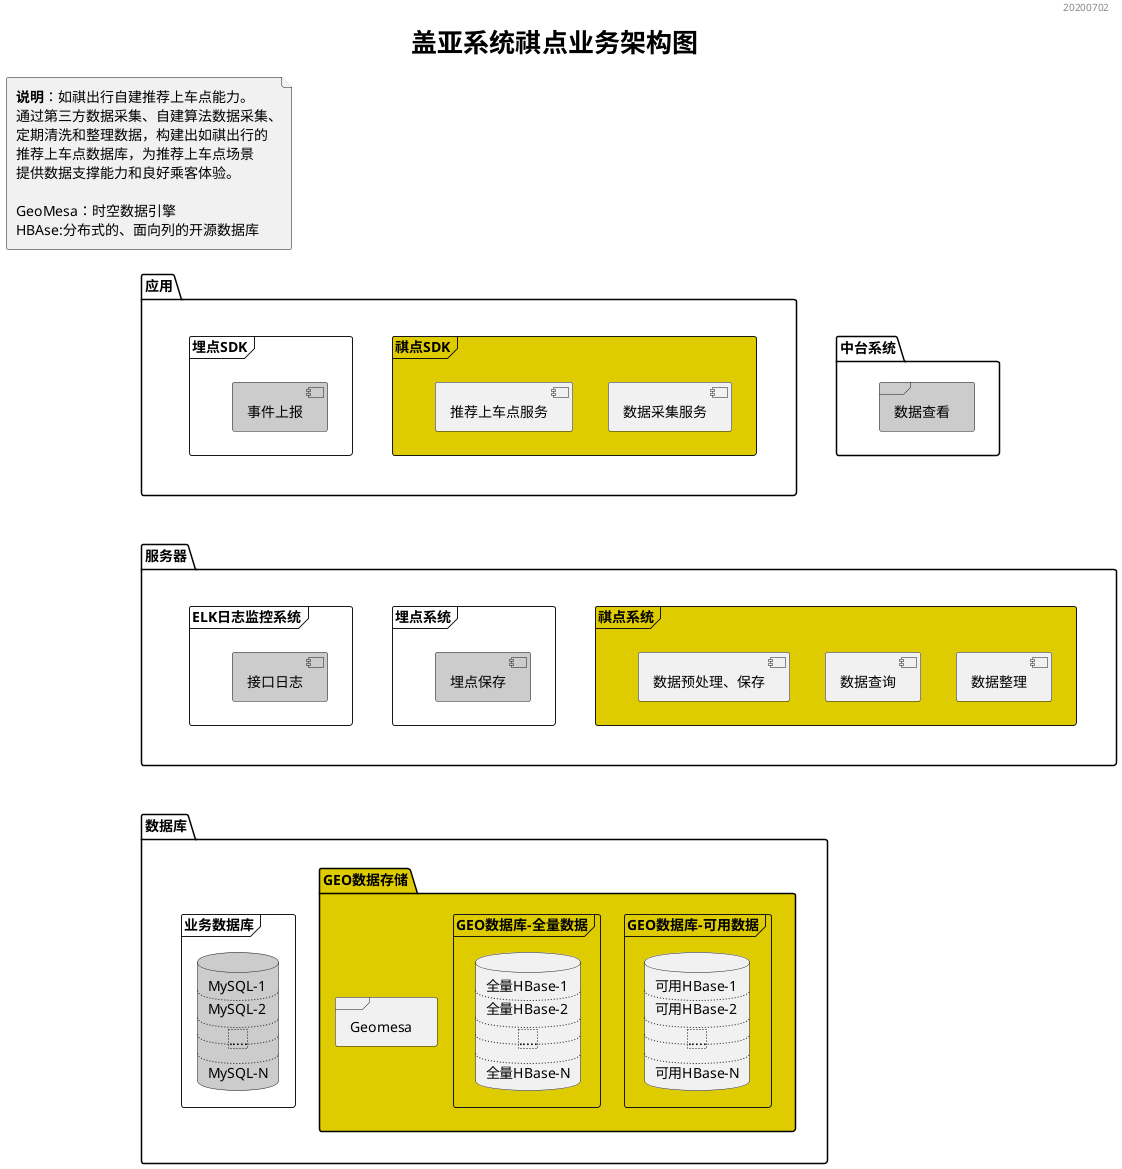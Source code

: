 @startuml

skinparam linetype ortho
'left to right direction
'top to bottom direction
'gravity center

header 20200702

title <size:26>**盖亚系统祺点业务架构图**</size>

file "**说明**：如祺出行自建推荐上车点能力。\n通过第三方数据采集、自建算法数据采集、\n定期清洗和整理数据，构建出如祺出行的\n推荐上车点数据库，为推荐上车点场景\n提供数据支撑能力和良好乘客体验。\n\nGeoMesa：时空数据引擎\nHBAse:分布式的、面向列的开源数据库" as readme {
}

package "应用" {
   frame 祺点SDK #decb00 {
'    [数据采集服务\n\n1.第三方采集\n2.自建算法采集\n3.离线上报能力] as [数据采集]
    [数据采集服务] as [数据采集]
'    [推荐上车点服务\n\n1.本地DB缓存\n2.个性化推荐（未来计划）] as [推荐上车点]
    [推荐上车点服务] as [推荐上车点]
   }

   frame 埋点SDK {
'       [事件上报\n\n1.祺点兜底成功上报] as [事件上报]
       [事件上报] as [事件上报] #CCCCCC
   }

   埋点SDK .[hidden]right.> 祺点SDK
}
'note left :


readme .[hidden]. 应用

'readme ..应用

package "服务器" {
    frame "祺点系统" #decb00 {
       [数据整理] as [数据整理]
       [数据预处理、保存] as [数据保存]
'       [数据整理\n\n1.定期清洗脏数据\n2.定期算法更新可用数据] as [数据整理]
       [数据查询]
'       [数据中台\n\n1.总数据量\n2.日新增量\n3.日兜底量] as [数据中台]
   }
   frame "埋点系统" {
        [埋点保存] #CCCCCC
   }
   frame "ELK日志监控系统" as [ELK] {
        [接口日志] as [ELK-log] #CCCCCC
'       [map-recommend-point] as [ELK-point]
'       [record-event] as [ELK-event]
      }
}

package "中台系统" {
    frame "数据查看" #CCCCCC
}

'应用 -[hidden]> 服务器

package "数据库" {
    package "GEO数据存储" #decb00 {
        frame Geomesa

    '    frame "GEO数据库-全量数据" as [全量数据] {
    '        database 全量HBase1 as "全量HBase-1
    '            ..
    '            全量HBase-2
    '            ..
    '            .........
    '            ..
    '            全量HBase-N
    '            "
    '    }

        frame "GEO数据库-可用数据" as 可用数据 {
            database 可用HBase1 as "可用HBase-1
            ..
            可用HBase-2
            ..
            .........
            ..
            可用HBase-N
            "
         }

         frame "GEO数据库-全量数据" as 全量数据 {
                 database 全量HBase1 as "全量HBase-1
                     ..
                     全量HBase-2
                     ..
                     .........
    '                 数据来源
                     ..
                     全量HBase-N
                     "
             }

'        Geomesa . 全量数据
'        Geomesa . 可用数据
'        可用数据 . 全量数据
'        Geomesa .[hidden]. 全量数据
'        Geomesa .[hidden]. 可用数据
'        全量数据 .[hidden] 可用数据
    }


'cloud "业务数据存储" {
    frame "业务数据库" {
        database MySQL1  #CCCCCC as "MySQL-1
            ..
            MySQL-2
            ..
            .........
            ..
            MySQL-N
            "
    }
'}
}

'应用 == 服务器
'数据库 -- 服务器
'中台系统 -- 服务器

'[数据采集] ===  [数据保存]
'[推荐上车点] == [数据查询]
'[数据保存] ==== GEO数据存储
'[数据保存] --- Geomesa
'GEO数据存储 -- Geomesa
'Geomesa -- 全量数据

'[数据查询] === GEO数据存储
'[数据查询] ---- Geomesa
'Geomesa ---- 可用数据
'[数据整理] === GEO数据存储
'[数据整理] --- Geomesa
'全量数据 ---- 可用数据

'[数据保存] . [ELK-log]
'[数据查询] . [ELK-log]

'[事件上报] -- [埋点保存]
'[埋点保存] .up. [ELK-log]
'[埋点保存] -- 业务数据库

'GEO数据存储 -[hidden]> 业务数据库
应用 -[hidden]--> 服务器
'服务器 --> 数据库
'应用 -[hidden]> 数据库

祺点系统 -[hidden]> 埋点系统
祺点系统 -[hidden]> ELK
'ELK -[hidden]right-> 埋点系统

[数据保存] -[hidden]> [数据查询]
[数据查询] -[hidden]> [数据整理]
服务器 -[hidden]--> 数据库
'[数据查询] -[hidden]> [数据中台]
'[数据中台] -[hidden]> [数据整理]

中台系统 -[hidden]> 应用

@enduml